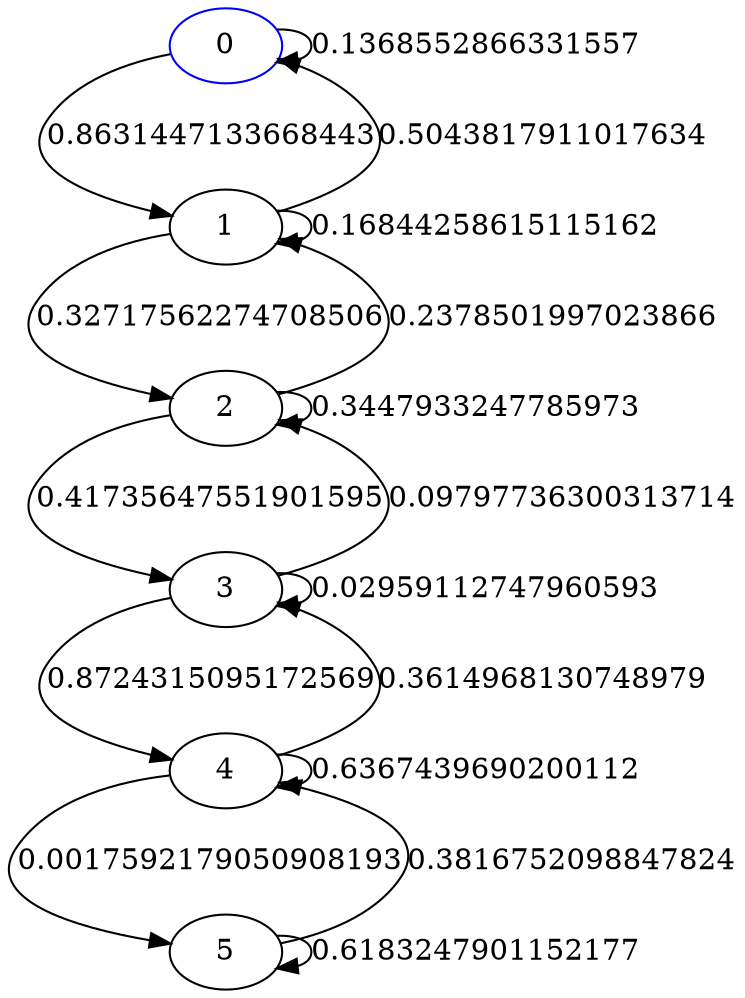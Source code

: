 digraph "" {
	graph [len=3,
		nodesep=0.2
	];
	0	[color=blue];
	0 -> 0	[label=0.1368552866331557,
		len=2,
		weight=1];
	0 -> 1	[label=0.8631447133668443,
		len=2,
		weight=1];
	1 -> 0	[label=0.5043817911017634,
		len=2,
		weight=1];
	1 -> 1	[label=0.16844258615115162,
		len=2,
		weight=1];
	1 -> 2	[label=0.32717562274708506,
		len=2,
		weight=1];
	2 -> 1	[label=0.2378501997023866,
		len=2,
		weight=1];
	2 -> 2	[label=0.3447933247785973,
		len=2,
		weight=1];
	2 -> 3	[label=0.41735647551901595,
		len=2,
		weight=1];
	3 -> 2	[label=0.09797736300313714,
		len=2,
		weight=1];
	3 -> 3	[label=0.02959112747960593,
		len=2,
		weight=1];
	3 -> 4	[label=0.8724315095172569,
		len=2,
		weight=1];
	4 -> 3	[label=0.3614968130748979,
		len=2,
		weight=1];
	4 -> 4	[label=0.6367439690200112,
		len=2,
		weight=1];
	4 -> 5	[label=0.0017592179050908193,
		len=2,
		weight=1];
	5 -> 4	[label=0.3816752098847824,
		len=2,
		weight=1];
	5 -> 5	[label=0.6183247901152177,
		len=2,
		weight=1];
}
